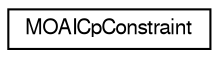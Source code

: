 digraph G
{
  edge [fontname="FreeSans",fontsize="10",labelfontname="FreeSans",labelfontsize="10"];
  node [fontname="FreeSans",fontsize="10",shape=record];
  rankdir=LR;
  Node1 [label="MOAICpConstraint",height=0.2,width=0.4,color="black", fillcolor="white", style="filled",URL="$class_m_o_a_i_cp_constraint.html",tooltip="Chipmunk Constraint."];
}
